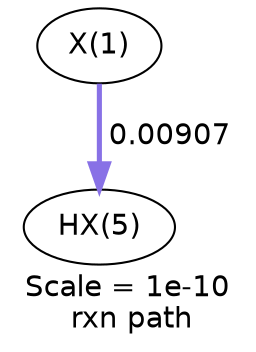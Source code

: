 digraph reaction_paths {
center=1;
s28 -> s29[fontname="Helvetica", style="setlinewidth(2.45)", arrowsize=1.22, color="0.7, 0.509, 0.9"
, label=" 0.00907"];
s28 [ fontname="Helvetica", label="X(1)"];
s29 [ fontname="Helvetica", label="HX(5)"];
 label = "Scale = 1e-10\l rxn path";
 fontname = "Helvetica";
}
